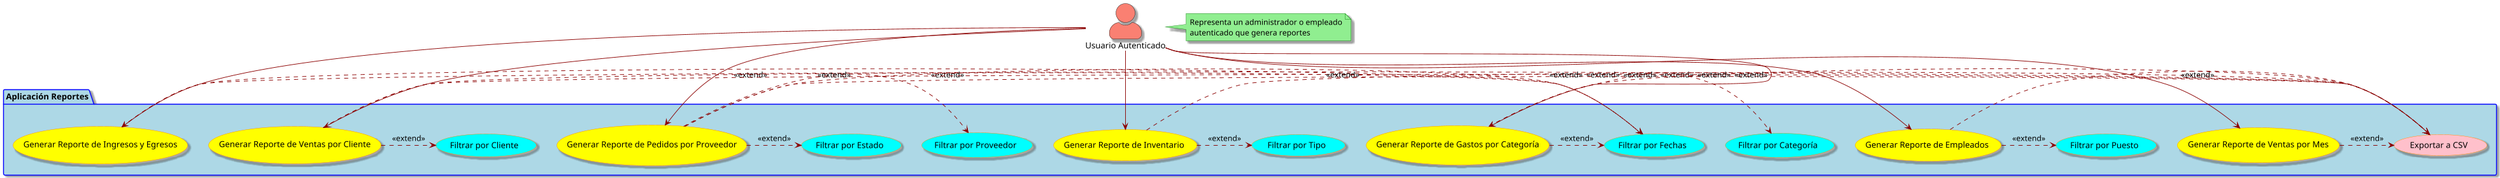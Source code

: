 @startuml
' Diagrama de Casos de Uso para la aplicación Reportes (AutoGest S.L.)

' Configuración de estilos
skinparam dpi 90
skinparam backgroundColor White
skinparam monochrome false
skinparam shadowing true
skinparam actorStyle awesome
skinparam packageBackgroundColor LightBlue
skinparam packageBorderColor Blue
skinparam usecaseBackgroundColor LightYellow
skinparam usecaseBorderColor DarkOrange
skinparam arrowColor DarkRed
skinparam noteBackgroundColor LightGreen
skinparam noteBorderColor Green

' Actores
actor "Usuario Autenticado" as User #Salmon

' Sistema
package "Aplicación Reportes" #LightBlue {

  ' Casos de Uso
  (Generar Reporte de Ingresos y Egresos) as ReporteIngresosEgresos #Yellow
  (Generar Reporte de Ventas por Cliente) as ReporteVentasCliente #Yellow
  (Generar Reporte de Pedidos por Proveedor) as ReportePedidosProveedor #Yellow
  (Generar Reporte de Inventario) as ReporteInventario #Yellow
  (Generar Reporte de Gastos por Categoría) as ReporteGastosCategoria #Yellow
  (Generar Reporte de Empleados) as ReporteEmpleados #Yellow
  (Generar Reporte de Ventas por Mes) as ReporteVentasMes #Yellow

  ' Casos de Uso Extendidos
  (Filtrar por Fechas) as FiltrarFechas #Cyan
  (Filtrar por Cliente) as FiltrarCliente #Cyan
  (Filtrar por Proveedor) as FiltrarProveedor #Cyan
  (Filtrar por Estado) as FiltrarEstado #Cyan
  (Filtrar por Tipo) as FiltrarTipo #Cyan
  (Filtrar por Categoría) as FiltrarCategoria #Cyan
  (Filtrar por Puesto) as FiltrarPuesto #Cyan
  (Exportar a CSV) as ExportarCSV #Pink

  ' Relaciones entre Casos de Uso
  ReporteIngresosEgresos .> FiltrarFechas : <<extend>>
  ReporteIngresosEgresos .> ExportarCSV : <<extend>>

  ReporteVentasCliente .> FiltrarCliente : <<extend>>
  ReporteVentasCliente .> FiltrarFechas : <<extend>>
  ReporteVentasCliente .> ExportarCSV : <<extend>>

  ReportePedidosProveedor .> FiltrarProveedor : <<extend>>
  ReportePedidosProveedor .> FiltrarEstado : <<extend>>
  ReportePedidosProveedor .> FiltrarFechas : <<extend>>
  ReportePedidosProveedor .> ExportarCSV : <<extend>>

  ReporteInventario .> FiltrarTipo : <<extend>>
  ReporteInventario .> ExportarCSV : <<extend>>

  ReporteGastosCategoria .> FiltrarCategoria : <<extend>>
  ReporteGastosCategoria .> FiltrarFechas : <<extend>>
  ReporteGastosCategoria .> ExportarCSV : <<extend>>

  ReporteEmpleados .> FiltrarPuesto : <<extend>>
  ReporteEmpleados .> ExportarCSV : <<extend>>

  ReporteVentasMes .> ExportarCSV : <<extend>>
}

' Relaciones entre Actores y Casos de Uso
User --> ReporteIngresosEgresos
User --> ReporteVentasCliente
User --> ReportePedidosProveedor
User --> ReporteInventario
User --> ReporteGastosCategoria
User --> ReporteEmpleados
User --> ReporteVentasMes

' Notas
note right of User #LightGreen
  Representa un administrador o empleado
  autenticado que genera reportes
end note

@enduml
